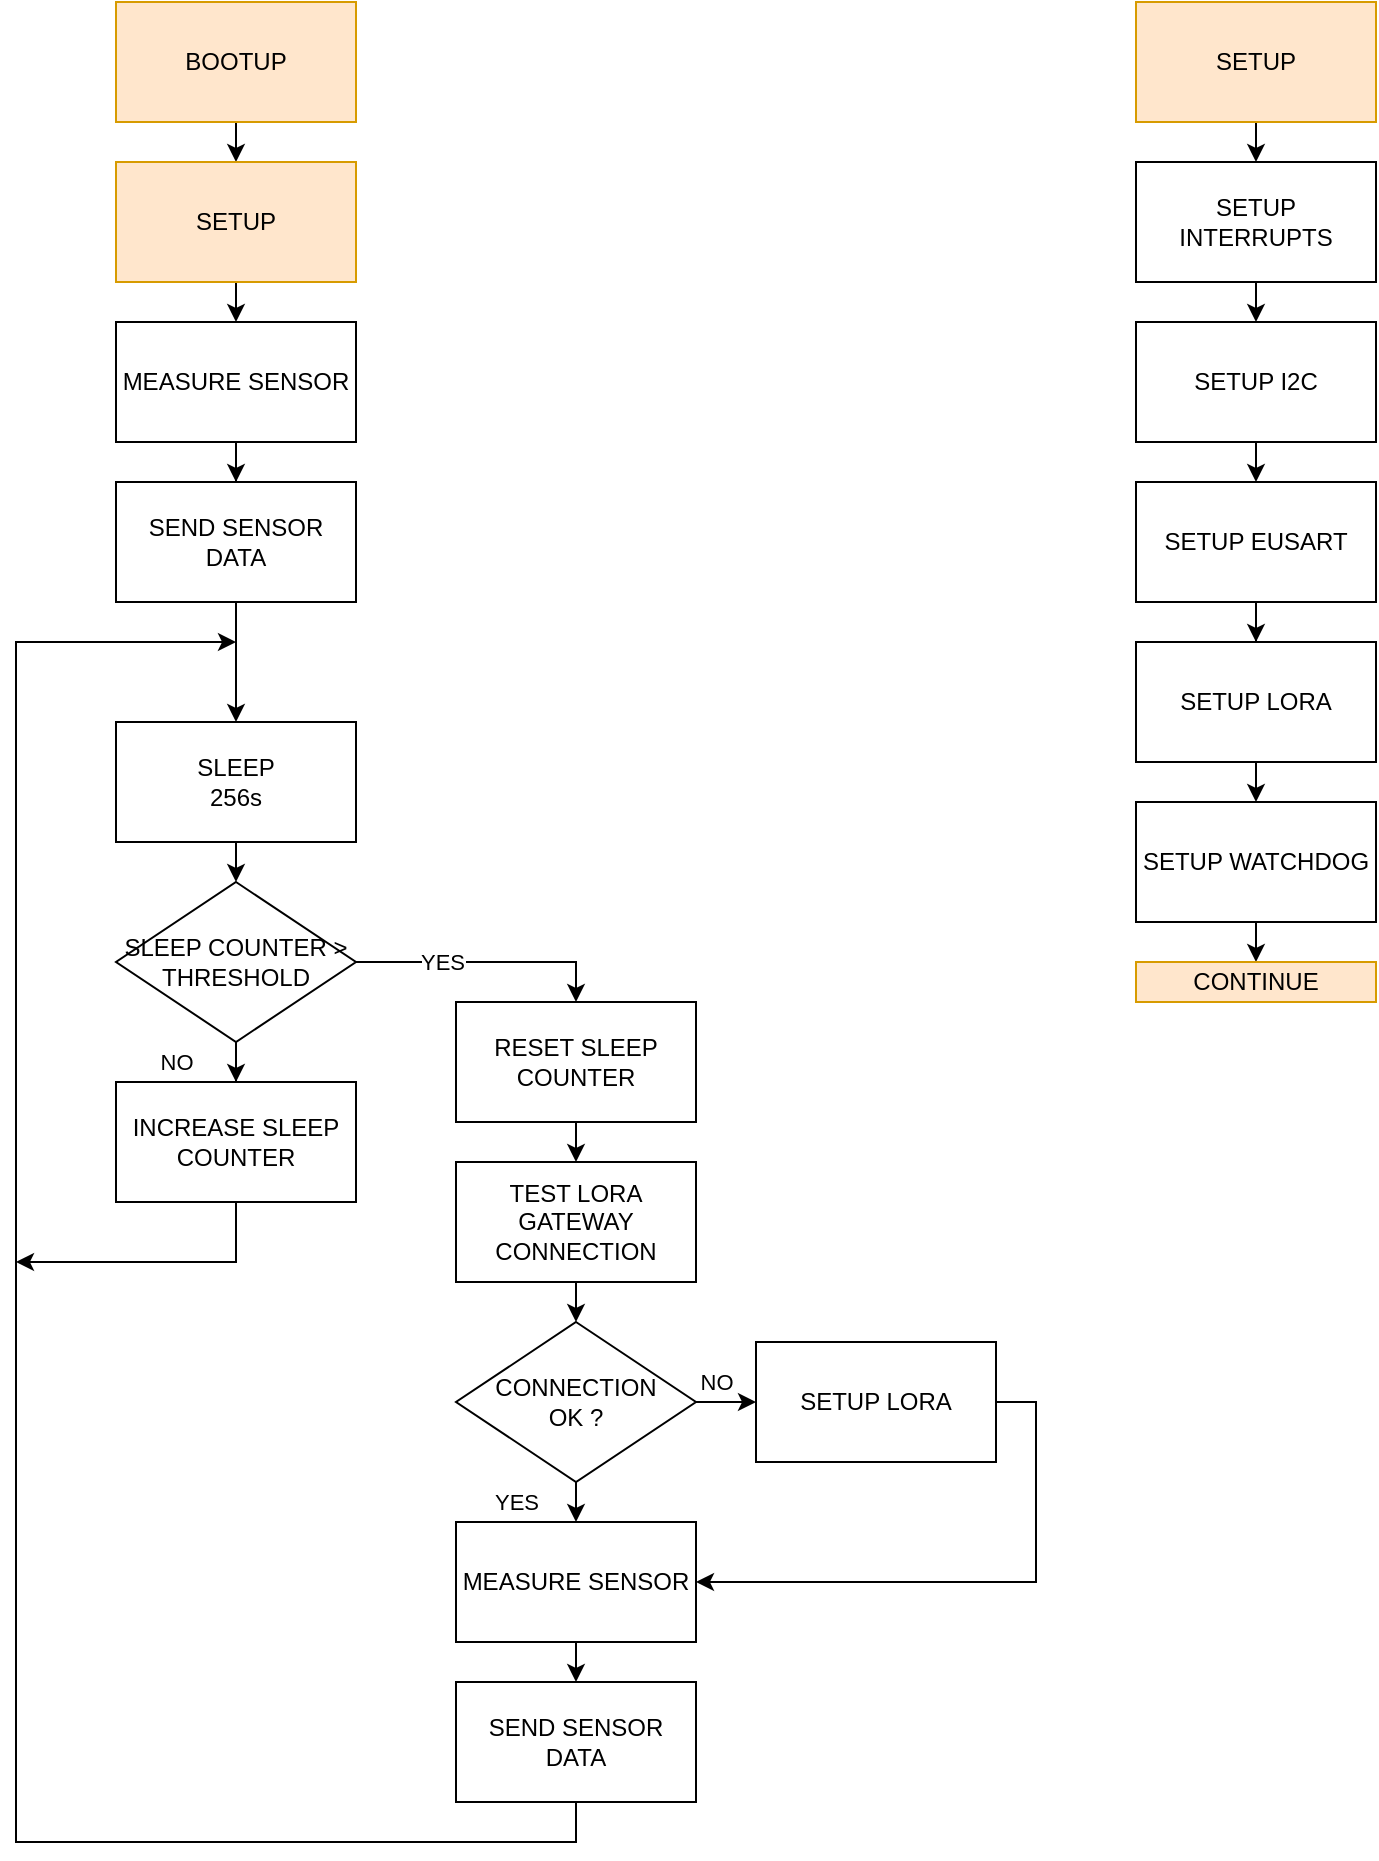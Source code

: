 <mxfile version="21.2.8" type="device">
  <diagram name="Page-1" id="7mwSSkr8T4aLkGCsHQyt">
    <mxGraphModel dx="2072" dy="1212" grid="1" gridSize="10" guides="1" tooltips="1" connect="1" arrows="1" fold="1" page="1" pageScale="1" pageWidth="827" pageHeight="1169" math="0" shadow="0">
      <root>
        <mxCell id="0" />
        <mxCell id="1" parent="0" />
        <mxCell id="f5NeXudp-CWzD-a1lyrx-44" style="edgeStyle=orthogonalEdgeStyle;rounded=0;orthogonalLoop=1;jettySize=auto;html=1;exitX=0.5;exitY=1;exitDx=0;exitDy=0;entryX=0.5;entryY=0;entryDx=0;entryDy=0;" edge="1" parent="1" source="f5NeXudp-CWzD-a1lyrx-1" target="f5NeXudp-CWzD-a1lyrx-43">
          <mxGeometry relative="1" as="geometry" />
        </mxCell>
        <mxCell id="f5NeXudp-CWzD-a1lyrx-1" value="BOOTUP" style="rounded=0;whiteSpace=wrap;html=1;fillColor=#ffe6cc;strokeColor=#d79b00;" vertex="1" parent="1">
          <mxGeometry x="100" y="40" width="120" height="60" as="geometry" />
        </mxCell>
        <mxCell id="f5NeXudp-CWzD-a1lyrx-8" style="edgeStyle=orthogonalEdgeStyle;rounded=0;orthogonalLoop=1;jettySize=auto;html=1;exitX=0.5;exitY=1;exitDx=0;exitDy=0;entryX=0.5;entryY=0;entryDx=0;entryDy=0;" edge="1" parent="1" source="f5NeXudp-CWzD-a1lyrx-2" target="f5NeXudp-CWzD-a1lyrx-3">
          <mxGeometry relative="1" as="geometry" />
        </mxCell>
        <mxCell id="f5NeXudp-CWzD-a1lyrx-2" value="SETUP INTERRUPTS" style="rounded=0;whiteSpace=wrap;html=1;" vertex="1" parent="1">
          <mxGeometry x="610" y="120" width="120" height="60" as="geometry" />
        </mxCell>
        <mxCell id="f5NeXudp-CWzD-a1lyrx-9" style="edgeStyle=orthogonalEdgeStyle;rounded=0;orthogonalLoop=1;jettySize=auto;html=1;exitX=0.5;exitY=1;exitDx=0;exitDy=0;entryX=0.5;entryY=0;entryDx=0;entryDy=0;" edge="1" parent="1" source="f5NeXudp-CWzD-a1lyrx-3" target="f5NeXudp-CWzD-a1lyrx-4">
          <mxGeometry relative="1" as="geometry" />
        </mxCell>
        <mxCell id="f5NeXudp-CWzD-a1lyrx-3" value="SETUP I2C" style="rounded=0;whiteSpace=wrap;html=1;" vertex="1" parent="1">
          <mxGeometry x="610" y="200" width="120" height="60" as="geometry" />
        </mxCell>
        <mxCell id="f5NeXudp-CWzD-a1lyrx-10" style="edgeStyle=orthogonalEdgeStyle;rounded=0;orthogonalLoop=1;jettySize=auto;html=1;exitX=0.5;exitY=1;exitDx=0;exitDy=0;" edge="1" parent="1" source="f5NeXudp-CWzD-a1lyrx-4" target="f5NeXudp-CWzD-a1lyrx-5">
          <mxGeometry relative="1" as="geometry" />
        </mxCell>
        <mxCell id="f5NeXudp-CWzD-a1lyrx-4" value="SETUP EUSART" style="rounded=0;whiteSpace=wrap;html=1;" vertex="1" parent="1">
          <mxGeometry x="610" y="280" width="120" height="60" as="geometry" />
        </mxCell>
        <mxCell id="f5NeXudp-CWzD-a1lyrx-11" style="edgeStyle=orthogonalEdgeStyle;rounded=0;orthogonalLoop=1;jettySize=auto;html=1;exitX=0.5;exitY=1;exitDx=0;exitDy=0;entryX=0.5;entryY=0;entryDx=0;entryDy=0;" edge="1" parent="1" source="f5NeXudp-CWzD-a1lyrx-5" target="f5NeXudp-CWzD-a1lyrx-6">
          <mxGeometry relative="1" as="geometry" />
        </mxCell>
        <mxCell id="f5NeXudp-CWzD-a1lyrx-5" value="SETUP LORA" style="rounded=0;whiteSpace=wrap;html=1;" vertex="1" parent="1">
          <mxGeometry x="610" y="360" width="120" height="60" as="geometry" />
        </mxCell>
        <mxCell id="f5NeXudp-CWzD-a1lyrx-48" style="edgeStyle=orthogonalEdgeStyle;rounded=0;orthogonalLoop=1;jettySize=auto;html=1;exitX=0.5;exitY=1;exitDx=0;exitDy=0;entryX=0.5;entryY=0;entryDx=0;entryDy=0;" edge="1" parent="1" source="f5NeXudp-CWzD-a1lyrx-6" target="f5NeXudp-CWzD-a1lyrx-46">
          <mxGeometry relative="1" as="geometry" />
        </mxCell>
        <mxCell id="f5NeXudp-CWzD-a1lyrx-6" value="SETUP WATCHDOG" style="rounded=0;whiteSpace=wrap;html=1;" vertex="1" parent="1">
          <mxGeometry x="610" y="440" width="120" height="60" as="geometry" />
        </mxCell>
        <mxCell id="f5NeXudp-CWzD-a1lyrx-24" style="edgeStyle=orthogonalEdgeStyle;rounded=0;orthogonalLoop=1;jettySize=auto;html=1;exitX=0.5;exitY=1;exitDx=0;exitDy=0;entryX=0.5;entryY=0;entryDx=0;entryDy=0;" edge="1" parent="1" source="f5NeXudp-CWzD-a1lyrx-12" target="f5NeXudp-CWzD-a1lyrx-23">
          <mxGeometry relative="1" as="geometry" />
        </mxCell>
        <mxCell id="f5NeXudp-CWzD-a1lyrx-12" value="MEASURE SENSOR" style="rounded=0;whiteSpace=wrap;html=1;" vertex="1" parent="1">
          <mxGeometry x="270" y="800" width="120" height="60" as="geometry" />
        </mxCell>
        <mxCell id="f5NeXudp-CWzD-a1lyrx-16" style="edgeStyle=orthogonalEdgeStyle;rounded=0;orthogonalLoop=1;jettySize=auto;html=1;exitX=0.5;exitY=1;exitDx=0;exitDy=0;entryX=0.5;entryY=0;entryDx=0;entryDy=0;" edge="1" parent="1" source="f5NeXudp-CWzD-a1lyrx-13" target="f5NeXudp-CWzD-a1lyrx-14">
          <mxGeometry relative="1" as="geometry" />
        </mxCell>
        <mxCell id="f5NeXudp-CWzD-a1lyrx-13" value="SLEEP&lt;br&gt;256s" style="rounded=0;whiteSpace=wrap;html=1;" vertex="1" parent="1">
          <mxGeometry x="100" y="400" width="120" height="60" as="geometry" />
        </mxCell>
        <mxCell id="f5NeXudp-CWzD-a1lyrx-18" value="NO" style="edgeStyle=orthogonalEdgeStyle;rounded=0;orthogonalLoop=1;jettySize=auto;html=1;exitX=0.5;exitY=1;exitDx=0;exitDy=0;" edge="1" parent="1" source="f5NeXudp-CWzD-a1lyrx-14" target="f5NeXudp-CWzD-a1lyrx-17">
          <mxGeometry x="0.667" y="-30" relative="1" as="geometry">
            <mxPoint as="offset" />
          </mxGeometry>
        </mxCell>
        <mxCell id="f5NeXudp-CWzD-a1lyrx-21" style="edgeStyle=orthogonalEdgeStyle;rounded=0;orthogonalLoop=1;jettySize=auto;html=1;exitX=1;exitY=0.5;exitDx=0;exitDy=0;entryX=0.5;entryY=0;entryDx=0;entryDy=0;" edge="1" parent="1" source="f5NeXudp-CWzD-a1lyrx-14" target="f5NeXudp-CWzD-a1lyrx-20">
          <mxGeometry relative="1" as="geometry" />
        </mxCell>
        <mxCell id="f5NeXudp-CWzD-a1lyrx-28" value="YES" style="edgeLabel;html=1;align=center;verticalAlign=middle;resizable=0;points=[];" vertex="1" connectable="0" parent="f5NeXudp-CWzD-a1lyrx-21">
          <mxGeometry x="-0.348" relative="1" as="geometry">
            <mxPoint as="offset" />
          </mxGeometry>
        </mxCell>
        <mxCell id="f5NeXudp-CWzD-a1lyrx-14" value="SLEEP COUNTER &amp;gt; THRESHOLD" style="rhombus;whiteSpace=wrap;html=1;" vertex="1" parent="1">
          <mxGeometry x="100" y="480" width="120" height="80" as="geometry" />
        </mxCell>
        <mxCell id="f5NeXudp-CWzD-a1lyrx-50" style="edgeStyle=orthogonalEdgeStyle;rounded=0;orthogonalLoop=1;jettySize=auto;html=1;exitX=0.5;exitY=1;exitDx=0;exitDy=0;" edge="1" parent="1" source="f5NeXudp-CWzD-a1lyrx-17">
          <mxGeometry relative="1" as="geometry">
            <mxPoint x="50" y="670" as="targetPoint" />
            <Array as="points">
              <mxPoint x="160" y="670" />
            </Array>
          </mxGeometry>
        </mxCell>
        <mxCell id="f5NeXudp-CWzD-a1lyrx-17" value="INCREASE SLEEP COUNTER" style="rounded=0;whiteSpace=wrap;html=1;" vertex="1" parent="1">
          <mxGeometry x="100" y="580" width="120" height="60" as="geometry" />
        </mxCell>
        <mxCell id="f5NeXudp-CWzD-a1lyrx-51" style="edgeStyle=orthogonalEdgeStyle;rounded=0;orthogonalLoop=1;jettySize=auto;html=1;exitX=0.5;exitY=1;exitDx=0;exitDy=0;entryX=0.5;entryY=0;entryDx=0;entryDy=0;" edge="1" parent="1" source="f5NeXudp-CWzD-a1lyrx-20" target="f5NeXudp-CWzD-a1lyrx-25">
          <mxGeometry relative="1" as="geometry" />
        </mxCell>
        <mxCell id="f5NeXudp-CWzD-a1lyrx-20" value="RESET SLEEP COUNTER" style="rounded=0;whiteSpace=wrap;html=1;" vertex="1" parent="1">
          <mxGeometry x="270" y="540" width="120" height="60" as="geometry" />
        </mxCell>
        <mxCell id="f5NeXudp-CWzD-a1lyrx-49" style="edgeStyle=orthogonalEdgeStyle;rounded=0;orthogonalLoop=1;jettySize=auto;html=1;exitX=0.5;exitY=1;exitDx=0;exitDy=0;" edge="1" parent="1" source="f5NeXudp-CWzD-a1lyrx-23">
          <mxGeometry relative="1" as="geometry">
            <mxPoint x="160" y="360" as="targetPoint" />
            <Array as="points">
              <mxPoint x="330" y="960" />
              <mxPoint x="50" y="960" />
              <mxPoint x="50" y="360" />
            </Array>
          </mxGeometry>
        </mxCell>
        <mxCell id="f5NeXudp-CWzD-a1lyrx-23" value="SEND SENSOR DATA" style="rounded=0;whiteSpace=wrap;html=1;" vertex="1" parent="1">
          <mxGeometry x="270" y="880" width="120" height="60" as="geometry" />
        </mxCell>
        <mxCell id="f5NeXudp-CWzD-a1lyrx-29" style="edgeStyle=orthogonalEdgeStyle;rounded=0;orthogonalLoop=1;jettySize=auto;html=1;exitX=0.5;exitY=1;exitDx=0;exitDy=0;entryX=0.5;entryY=0;entryDx=0;entryDy=0;" edge="1" parent="1" source="f5NeXudp-CWzD-a1lyrx-25" target="f5NeXudp-CWzD-a1lyrx-26">
          <mxGeometry relative="1" as="geometry" />
        </mxCell>
        <mxCell id="f5NeXudp-CWzD-a1lyrx-25" value="TEST LORA GATEWAY CONNECTION" style="rounded=0;whiteSpace=wrap;html=1;" vertex="1" parent="1">
          <mxGeometry x="270" y="620" width="120" height="60" as="geometry" />
        </mxCell>
        <mxCell id="f5NeXudp-CWzD-a1lyrx-27" value="YES" style="edgeStyle=orthogonalEdgeStyle;rounded=0;orthogonalLoop=1;jettySize=auto;html=1;exitX=0.5;exitY=1;exitDx=0;exitDy=0;entryX=0.5;entryY=0;entryDx=0;entryDy=0;" edge="1" parent="1" source="f5NeXudp-CWzD-a1lyrx-26" target="f5NeXudp-CWzD-a1lyrx-12">
          <mxGeometry y="-30" relative="1" as="geometry">
            <mxPoint as="offset" />
          </mxGeometry>
        </mxCell>
        <mxCell id="f5NeXudp-CWzD-a1lyrx-31" value="NO" style="edgeStyle=orthogonalEdgeStyle;rounded=0;orthogonalLoop=1;jettySize=auto;html=1;" edge="1" parent="1" source="f5NeXudp-CWzD-a1lyrx-26" target="f5NeXudp-CWzD-a1lyrx-30">
          <mxGeometry x="0.2" y="10" relative="1" as="geometry">
            <mxPoint as="offset" />
          </mxGeometry>
        </mxCell>
        <mxCell id="f5NeXudp-CWzD-a1lyrx-26" value="CONNECTION &lt;br&gt;OK ?" style="rhombus;whiteSpace=wrap;html=1;" vertex="1" parent="1">
          <mxGeometry x="270" y="700" width="120" height="80" as="geometry" />
        </mxCell>
        <mxCell id="f5NeXudp-CWzD-a1lyrx-32" style="edgeStyle=orthogonalEdgeStyle;rounded=0;orthogonalLoop=1;jettySize=auto;html=1;exitX=1;exitY=0.5;exitDx=0;exitDy=0;entryX=1;entryY=0.5;entryDx=0;entryDy=0;" edge="1" parent="1" source="f5NeXudp-CWzD-a1lyrx-30" target="f5NeXudp-CWzD-a1lyrx-12">
          <mxGeometry relative="1" as="geometry" />
        </mxCell>
        <mxCell id="f5NeXudp-CWzD-a1lyrx-30" value="SETUP LORA" style="rounded=0;whiteSpace=wrap;html=1;" vertex="1" parent="1">
          <mxGeometry x="420" y="710" width="120" height="60" as="geometry" />
        </mxCell>
        <mxCell id="f5NeXudp-CWzD-a1lyrx-42" style="edgeStyle=orthogonalEdgeStyle;rounded=0;orthogonalLoop=1;jettySize=auto;html=1;exitX=0.5;exitY=1;exitDx=0;exitDy=0;" edge="1" parent="1" source="f5NeXudp-CWzD-a1lyrx-36" target="f5NeXudp-CWzD-a1lyrx-37">
          <mxGeometry relative="1" as="geometry" />
        </mxCell>
        <mxCell id="f5NeXudp-CWzD-a1lyrx-36" value="MEASURE SENSOR" style="rounded=0;whiteSpace=wrap;html=1;" vertex="1" parent="1">
          <mxGeometry x="100" y="200" width="120" height="60" as="geometry" />
        </mxCell>
        <mxCell id="f5NeXudp-CWzD-a1lyrx-40" style="edgeStyle=orthogonalEdgeStyle;rounded=0;orthogonalLoop=1;jettySize=auto;html=1;exitX=0.5;exitY=1;exitDx=0;exitDy=0;entryX=0.5;entryY=0;entryDx=0;entryDy=0;" edge="1" parent="1" source="f5NeXudp-CWzD-a1lyrx-37" target="f5NeXudp-CWzD-a1lyrx-13">
          <mxGeometry relative="1" as="geometry" />
        </mxCell>
        <mxCell id="f5NeXudp-CWzD-a1lyrx-37" value="SEND SENSOR DATA" style="rounded=0;whiteSpace=wrap;html=1;" vertex="1" parent="1">
          <mxGeometry x="100" y="280" width="120" height="60" as="geometry" />
        </mxCell>
        <mxCell id="f5NeXudp-CWzD-a1lyrx-39" style="edgeStyle=orthogonalEdgeStyle;rounded=0;orthogonalLoop=1;jettySize=auto;html=1;exitX=0.5;exitY=1;exitDx=0;exitDy=0;entryX=0.5;entryY=0;entryDx=0;entryDy=0;" edge="1" parent="1" source="f5NeXudp-CWzD-a1lyrx-38" target="f5NeXudp-CWzD-a1lyrx-2">
          <mxGeometry relative="1" as="geometry" />
        </mxCell>
        <mxCell id="f5NeXudp-CWzD-a1lyrx-38" value="SETUP" style="rounded=0;whiteSpace=wrap;html=1;fillColor=#ffe6cc;strokeColor=#d79b00;" vertex="1" parent="1">
          <mxGeometry x="610" y="40" width="120" height="60" as="geometry" />
        </mxCell>
        <mxCell id="f5NeXudp-CWzD-a1lyrx-45" style="edgeStyle=orthogonalEdgeStyle;rounded=0;orthogonalLoop=1;jettySize=auto;html=1;exitX=0.5;exitY=1;exitDx=0;exitDy=0;entryX=0.5;entryY=0;entryDx=0;entryDy=0;" edge="1" parent="1" source="f5NeXudp-CWzD-a1lyrx-43" target="f5NeXudp-CWzD-a1lyrx-36">
          <mxGeometry relative="1" as="geometry" />
        </mxCell>
        <mxCell id="f5NeXudp-CWzD-a1lyrx-43" value="SETUP" style="rounded=0;whiteSpace=wrap;html=1;fillColor=#ffe6cc;strokeColor=#d79b00;" vertex="1" parent="1">
          <mxGeometry x="100" y="120" width="120" height="60" as="geometry" />
        </mxCell>
        <mxCell id="f5NeXudp-CWzD-a1lyrx-46" value="CONTINUE" style="rounded=0;whiteSpace=wrap;html=1;fillColor=#ffe6cc;strokeColor=#d79b00;" vertex="1" parent="1">
          <mxGeometry x="610" y="520" width="120" height="20" as="geometry" />
        </mxCell>
      </root>
    </mxGraphModel>
  </diagram>
</mxfile>
